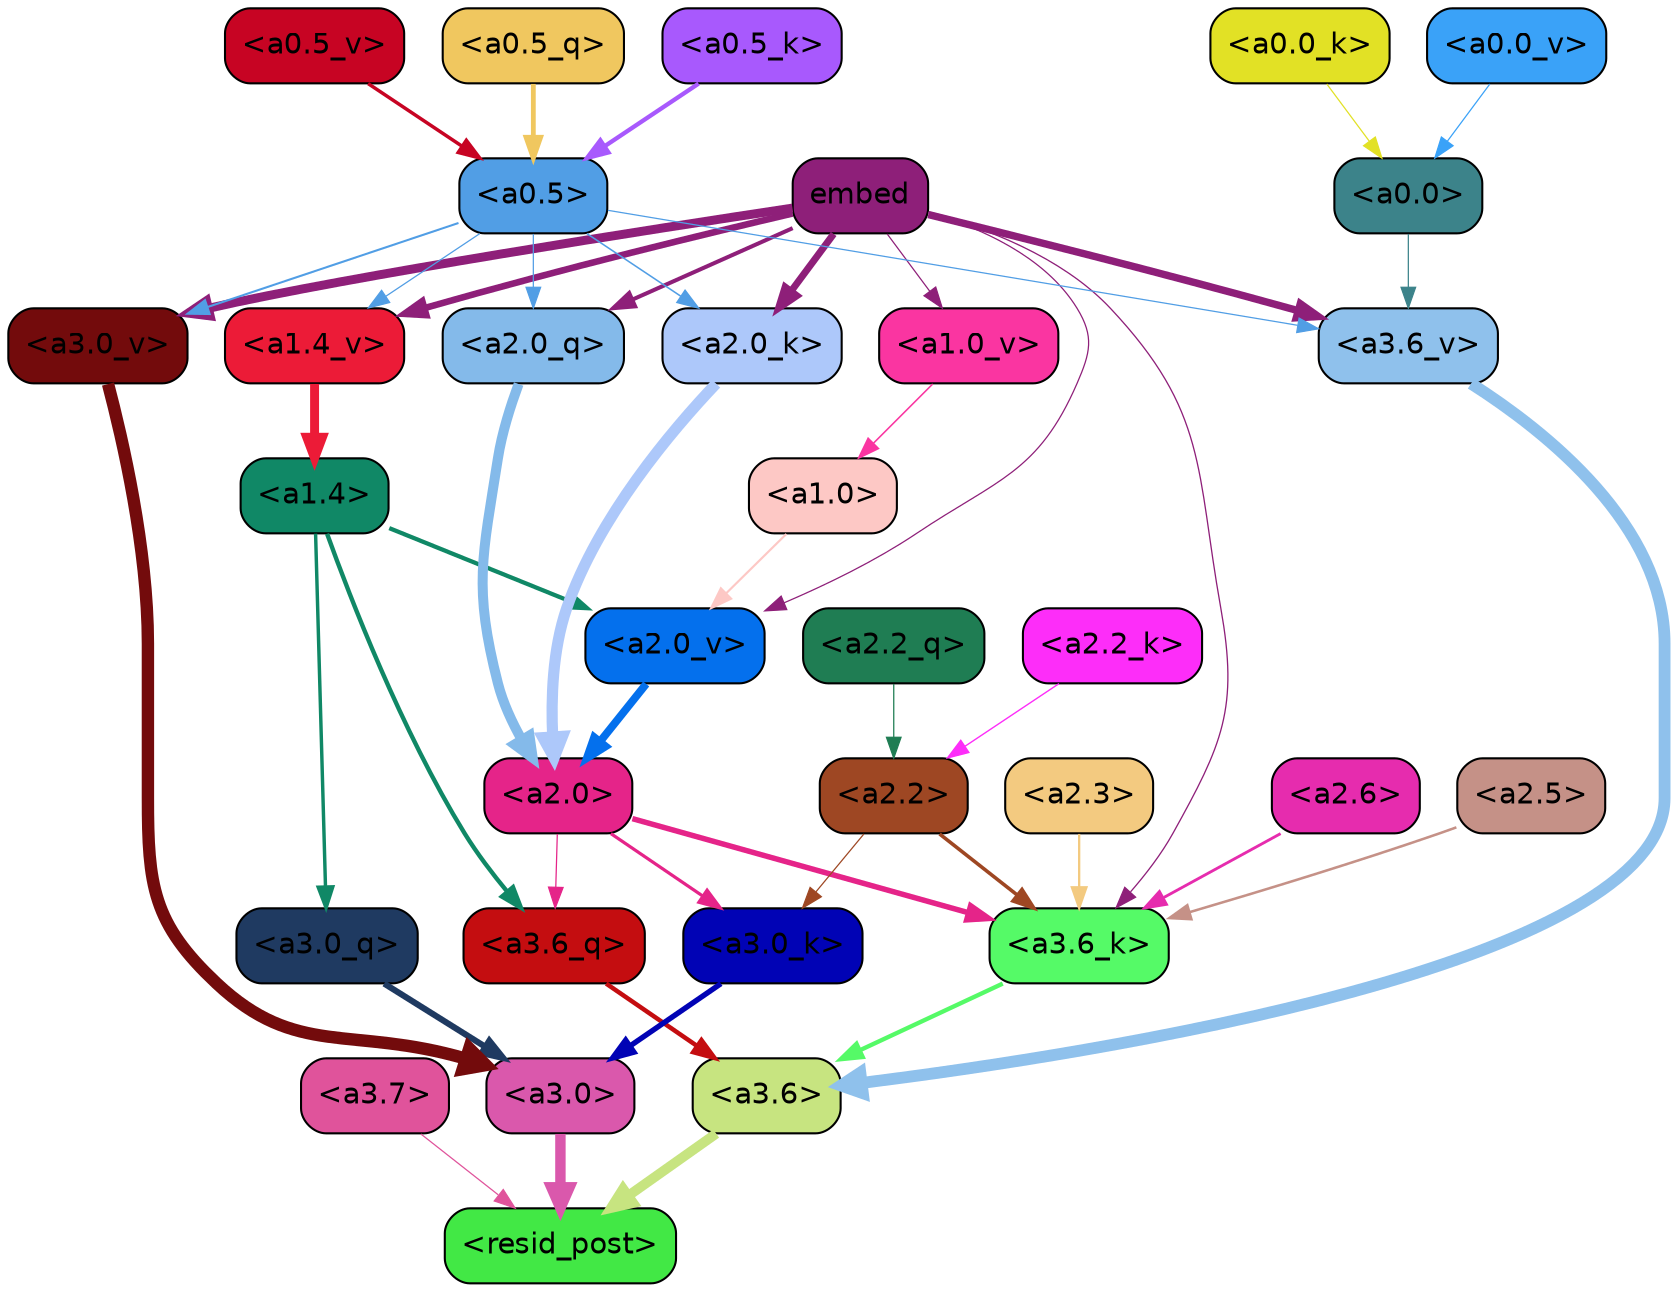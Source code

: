 strict digraph "" {
	graph [bgcolor=transparent,
		layout=dot,
		overlap=false,
		splines=true
	];
	"<a3.7>"	[color=black,
		fillcolor="#e0539b",
		fontname=Helvetica,
		shape=box,
		style="filled, rounded"];
	"<resid_post>"	[color=black,
		fillcolor="#42e845",
		fontname=Helvetica,
		shape=box,
		style="filled, rounded"];
	"<a3.7>" -> "<resid_post>"	[color="#e0539b",
		penwidth=0.6];
	"<a3.6>"	[color=black,
		fillcolor="#c7e480",
		fontname=Helvetica,
		shape=box,
		style="filled, rounded"];
	"<a3.6>" -> "<resid_post>"	[color="#c7e480",
		penwidth=4.748674273490906];
	"<a3.0>"	[color=black,
		fillcolor="#da58ac",
		fontname=Helvetica,
		shape=box,
		style="filled, rounded"];
	"<a3.0>" -> "<resid_post>"	[color="#da58ac",
		penwidth=5.004031300544739];
	"<a3.6_q>"	[color=black,
		fillcolor="#c40d10",
		fontname=Helvetica,
		shape=box,
		style="filled, rounded"];
	"<a3.6_q>" -> "<a3.6>"	[color="#c40d10",
		penwidth=2.1656854450702667];
	"<a3.0_q>"	[color=black,
		fillcolor="#1f3a61",
		fontname=Helvetica,
		shape=box,
		style="filled, rounded"];
	"<a3.0_q>" -> "<a3.0>"	[color="#1f3a61",
		penwidth=2.95696559548378];
	"<a3.6_k>"	[color=black,
		fillcolor="#55fa67",
		fontname=Helvetica,
		shape=box,
		style="filled, rounded"];
	"<a3.6_k>" -> "<a3.6>"	[color="#55fa67",
		penwidth=2.086437076330185];
	"<a3.0_k>"	[color=black,
		fillcolor="#0103b5",
		fontname=Helvetica,
		shape=box,
		style="filled, rounded"];
	"<a3.0_k>" -> "<a3.0>"	[color="#0103b5",
		penwidth=2.5988530814647675];
	"<a3.6_v>"	[color=black,
		fillcolor="#8fc1ec",
		fontname=Helvetica,
		shape=box,
		style="filled, rounded"];
	"<a3.6_v>" -> "<a3.6>"	[color="#8fc1ec",
		penwidth=5.669987380504608];
	"<a3.0_v>"	[color=black,
		fillcolor="#730b0c",
		fontname=Helvetica,
		shape=box,
		style="filled, rounded"];
	"<a3.0_v>" -> "<a3.0>"	[color="#730b0c",
		penwidth=5.9515902400016785];
	"<a2.0>"	[color=black,
		fillcolor="#e52489",
		fontname=Helvetica,
		shape=box,
		style="filled, rounded"];
	"<a2.0>" -> "<a3.6_q>"	[color="#e52489",
		penwidth=0.6];
	"<a2.0>" -> "<a3.6_k>"	[color="#e52489",
		penwidth=2.6423546075820923];
	"<a2.0>" -> "<a3.0_k>"	[color="#e52489",
		penwidth=1.5482127666473389];
	"<a1.4>"	[color=black,
		fillcolor="#108866",
		fontname=Helvetica,
		shape=box,
		style="filled, rounded"];
	"<a1.4>" -> "<a3.6_q>"	[color="#108866",
		penwidth=2.1035547256469727];
	"<a1.4>" -> "<a3.0_q>"	[color="#108866",
		penwidth=1.6541699171066284];
	"<a2.0_v>"	[color=black,
		fillcolor="#0470ed",
		fontname=Helvetica,
		shape=box,
		style="filled, rounded"];
	"<a1.4>" -> "<a2.0_v>"	[color="#108866",
		penwidth=2.048949420452118];
	"<a2.6>"	[color=black,
		fillcolor="#e62cae",
		fontname=Helvetica,
		shape=box,
		style="filled, rounded"];
	"<a2.6>" -> "<a3.6_k>"	[color="#e62cae",
		penwidth=1.3718644380569458];
	"<a2.5>"	[color=black,
		fillcolor="#c59187",
		fontname=Helvetica,
		shape=box,
		style="filled, rounded"];
	"<a2.5>" -> "<a3.6_k>"	[color="#c59187",
		penwidth=1.231603980064392];
	"<a2.3>"	[color=black,
		fillcolor="#f3ca80",
		fontname=Helvetica,
		shape=box,
		style="filled, rounded"];
	"<a2.3>" -> "<a3.6_k>"	[color="#f3ca80",
		penwidth=1.1117559671401978];
	"<a2.2>"	[color=black,
		fillcolor="#9e4723",
		fontname=Helvetica,
		shape=box,
		style="filled, rounded"];
	"<a2.2>" -> "<a3.6_k>"	[color="#9e4723",
		penwidth=1.7315057516098022];
	"<a2.2>" -> "<a3.0_k>"	[color="#9e4723",
		penwidth=0.6];
	embed	[color=black,
		fillcolor="#8e1f79",
		fontname=Helvetica,
		shape=box,
		style="filled, rounded"];
	embed -> "<a3.6_k>"	[color="#8e1f79",
		penwidth=0.6229734420776367];
	embed -> "<a3.6_v>"	[color="#8e1f79",
		penwidth=3.56406831741333];
	embed -> "<a3.0_v>"	[color="#8e1f79",
		penwidth=4.293717980384827];
	"<a2.0_q>"	[color=black,
		fillcolor="#84baea",
		fontname=Helvetica,
		shape=box,
		style="filled, rounded"];
	embed -> "<a2.0_q>"	[color="#8e1f79",
		penwidth=1.9479764699935913];
	"<a2.0_k>"	[color=black,
		fillcolor="#adc8fa",
		fontname=Helvetica,
		shape=box,
		style="filled, rounded"];
	embed -> "<a2.0_k>"	[color="#8e1f79",
		penwidth=3.348647713661194];
	embed -> "<a2.0_v>"	[color="#8e1f79",
		penwidth=0.6];
	"<a1.4_v>"	[color=black,
		fillcolor="#ec1b37",
		fontname=Helvetica,
		shape=box,
		style="filled, rounded"];
	embed -> "<a1.4_v>"	[color="#8e1f79",
		penwidth=3.1658360958099365];
	"<a1.0_v>"	[color=black,
		fillcolor="#fa35a1",
		fontname=Helvetica,
		shape=box,
		style="filled, rounded"];
	embed -> "<a1.0_v>"	[color="#8e1f79",
		penwidth=0.6];
	"<a0.5>"	[color=black,
		fillcolor="#519ee5",
		fontname=Helvetica,
		shape=box,
		style="filled, rounded"];
	"<a0.5>" -> "<a3.6_v>"	[color="#519ee5",
		penwidth=0.6];
	"<a0.5>" -> "<a3.0_v>"	[color="#519ee5",
		penwidth=0.9916514158248901];
	"<a0.5>" -> "<a2.0_q>"	[color="#519ee5",
		penwidth=0.6];
	"<a0.5>" -> "<a2.0_k>"	[color="#519ee5",
		penwidth=0.7479127645492554];
	"<a0.5>" -> "<a1.4_v>"	[color="#519ee5",
		penwidth=0.6];
	"<a0.0>"	[color=black,
		fillcolor="#3c838a",
		fontname=Helvetica,
		shape=box,
		style="filled, rounded"];
	"<a0.0>" -> "<a3.6_v>"	[color="#3c838a",
		penwidth=0.6];
	"<a2.2_q>"	[color=black,
		fillcolor="#1f7d53",
		fontname=Helvetica,
		shape=box,
		style="filled, rounded"];
	"<a2.2_q>" -> "<a2.2>"	[color="#1f7d53",
		penwidth=0.6068362593650818];
	"<a2.0_q>" -> "<a2.0>"	[color="#84baea",
		penwidth=4.801594913005829];
	"<a2.2_k>"	[color=black,
		fillcolor="#fd2df9",
		fontname=Helvetica,
		shape=box,
		style="filled, rounded"];
	"<a2.2_k>" -> "<a2.2>"	[color="#fd2df9",
		penwidth=0.6648573875427246];
	"<a2.0_k>" -> "<a2.0>"	[color="#adc8fa",
		penwidth=5.364346981048584];
	"<a2.0_v>" -> "<a2.0>"	[color="#0470ed",
		penwidth=3.76983106136322];
	"<a1.0>"	[color=black,
		fillcolor="#fdc8c5",
		fontname=Helvetica,
		shape=box,
		style="filled, rounded"];
	"<a1.0>" -> "<a2.0_v>"	[color="#fdc8c5",
		penwidth=1.0333166718482971];
	"<a1.4_v>" -> "<a1.4>"	[color="#ec1b37",
		penwidth=4.295930981636047];
	"<a1.0_v>" -> "<a1.0>"	[color="#fa35a1",
		penwidth=0.7506231069564819];
	"<a0.5_q>"	[color=black,
		fillcolor="#f0c75f",
		fontname=Helvetica,
		shape=box,
		style="filled, rounded"];
	"<a0.5_q>" -> "<a0.5>"	[color="#f0c75f",
		penwidth=2.30334210395813];
	"<a0.5_k>"	[color=black,
		fillcolor="#a859fd",
		fontname=Helvetica,
		shape=box,
		style="filled, rounded"];
	"<a0.5_k>" -> "<a0.5>"	[color="#a859fd",
		penwidth=2.078277349472046];
	"<a0.0_k>"	[color=black,
		fillcolor="#e2e125",
		fontname=Helvetica,
		shape=box,
		style="filled, rounded"];
	"<a0.0_k>" -> "<a0.0>"	[color="#e2e125",
		penwidth=0.6];
	"<a0.5_v>"	[color=black,
		fillcolor="#c70423",
		fontname=Helvetica,
		shape=box,
		style="filled, rounded"];
	"<a0.5_v>" -> "<a0.5>"	[color="#c70423",
		penwidth=1.6795680522918701];
	"<a0.0_v>"	[color=black,
		fillcolor="#3aa2f8",
		fontname=Helvetica,
		shape=box,
		style="filled, rounded"];
	"<a0.0_v>" -> "<a0.0>"	[color="#3aa2f8",
		penwidth=0.6];
}
